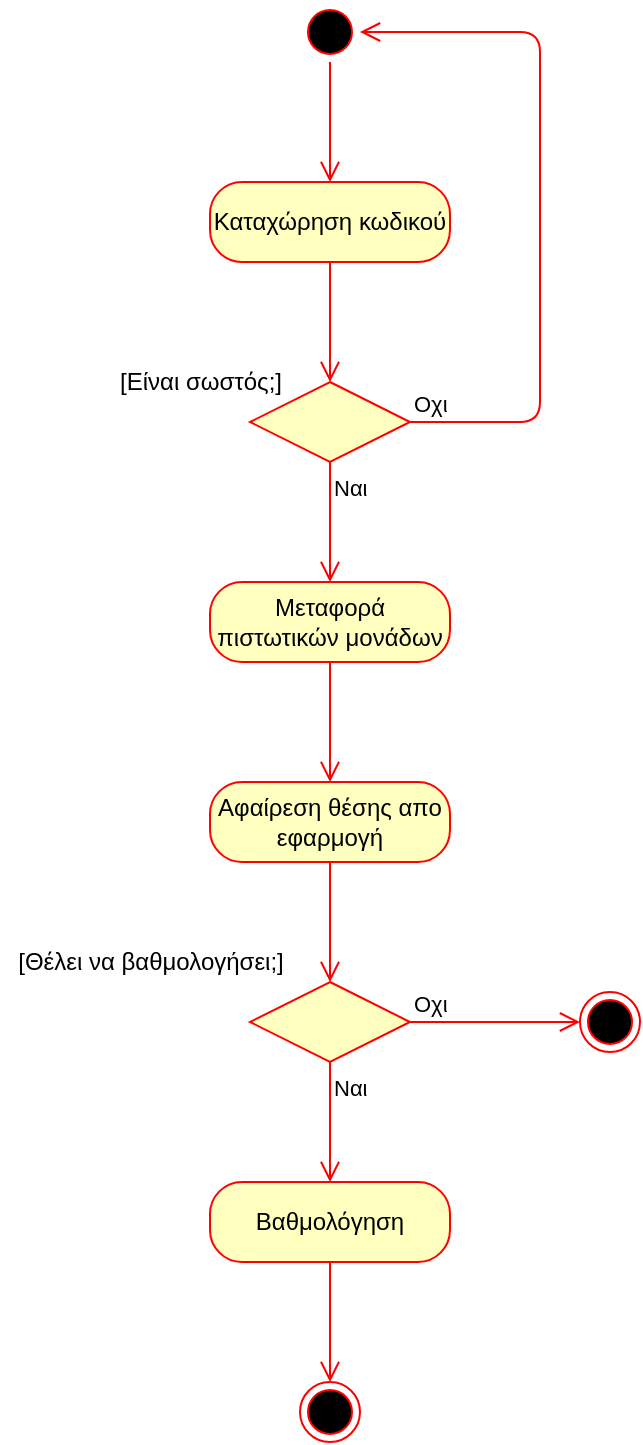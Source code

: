 <mxfile version="12.9.3" type="device"><diagram id="D8MkynsjJsLtBtWLPXRR" name="Page-1"><mxGraphModel dx="1086" dy="806" grid="1" gridSize="10" guides="1" tooltips="1" connect="1" arrows="1" fold="1" page="1" pageScale="1" pageWidth="850" pageHeight="1100" math="0" shadow="0"><root><mxCell id="0"/><mxCell id="1" parent="0"/><mxCell id="-N1Txm_9q9aS44aV507B-1" value="" style="ellipse;html=1;shape=startState;fillColor=#000000;strokeColor=#ff0000;" parent="1" vertex="1"><mxGeometry x="180" y="70" width="30" height="30" as="geometry"/></mxCell><mxCell id="-N1Txm_9q9aS44aV507B-2" value="" style="edgeStyle=orthogonalEdgeStyle;html=1;verticalAlign=bottom;endArrow=open;endSize=8;strokeColor=#ff0000;" parent="1" source="-N1Txm_9q9aS44aV507B-1" edge="1"><mxGeometry relative="1" as="geometry"><mxPoint x="195" y="160" as="targetPoint"/></mxGeometry></mxCell><mxCell id="-N1Txm_9q9aS44aV507B-3" value="Καταχώρηση κωδικού" style="rounded=1;whiteSpace=wrap;html=1;arcSize=40;fontColor=#000000;fillColor=#ffffc0;strokeColor=#ff0000;" parent="1" vertex="1"><mxGeometry x="135" y="160" width="120" height="40" as="geometry"/></mxCell><mxCell id="-N1Txm_9q9aS44aV507B-4" value="" style="edgeStyle=orthogonalEdgeStyle;html=1;verticalAlign=bottom;endArrow=open;endSize=8;strokeColor=#ff0000;" parent="1" source="-N1Txm_9q9aS44aV507B-3" edge="1"><mxGeometry relative="1" as="geometry"><mxPoint x="195" y="260" as="targetPoint"/></mxGeometry></mxCell><mxCell id="-N1Txm_9q9aS44aV507B-5" value="" style="rhombus;whiteSpace=wrap;html=1;fillColor=#ffffc0;strokeColor=#ff0000;" parent="1" vertex="1"><mxGeometry x="155" y="260" width="80" height="40" as="geometry"/></mxCell><mxCell id="-N1Txm_9q9aS44aV507B-6" value="Οχι" style="edgeStyle=orthogonalEdgeStyle;html=1;align=left;verticalAlign=bottom;endArrow=open;endSize=8;strokeColor=#ff0000;entryX=1;entryY=0.5;entryDx=0;entryDy=0;" parent="1" source="-N1Txm_9q9aS44aV507B-5" target="-N1Txm_9q9aS44aV507B-1" edge="1"><mxGeometry x="-1" relative="1" as="geometry"><mxPoint x="350" y="150" as="targetPoint"/><Array as="points"><mxPoint x="300" y="280"/><mxPoint x="300" y="85"/></Array></mxGeometry></mxCell><mxCell id="-N1Txm_9q9aS44aV507B-7" value="Ναι" style="edgeStyle=orthogonalEdgeStyle;html=1;align=left;verticalAlign=top;endArrow=open;endSize=8;strokeColor=#ff0000;" parent="1" source="-N1Txm_9q9aS44aV507B-5" edge="1"><mxGeometry x="-1" relative="1" as="geometry"><mxPoint x="195" y="360" as="targetPoint"/></mxGeometry></mxCell><mxCell id="-N1Txm_9q9aS44aV507B-8" value="[Είναι σωστός;]" style="text;html=1;align=center;verticalAlign=middle;resizable=0;points=[];autosize=1;" parent="1" vertex="1"><mxGeometry x="80" y="250" width="100" height="20" as="geometry"/></mxCell><mxCell id="-N1Txm_9q9aS44aV507B-9" value="Μεταφορά πιστωτικών μονάδων" style="rounded=1;whiteSpace=wrap;html=1;arcSize=40;fontColor=#000000;fillColor=#ffffc0;strokeColor=#ff0000;" parent="1" vertex="1"><mxGeometry x="135" y="360" width="120" height="40" as="geometry"/></mxCell><mxCell id="-N1Txm_9q9aS44aV507B-10" value="" style="edgeStyle=orthogonalEdgeStyle;html=1;verticalAlign=bottom;endArrow=open;endSize=8;strokeColor=#ff0000;" parent="1" source="-N1Txm_9q9aS44aV507B-9" edge="1"><mxGeometry relative="1" as="geometry"><mxPoint x="195" y="460" as="targetPoint"/></mxGeometry></mxCell><mxCell id="-N1Txm_9q9aS44aV507B-11" value="Αφαίρεση θέσης απο εφαρμογή" style="rounded=1;whiteSpace=wrap;html=1;arcSize=40;fontColor=#000000;fillColor=#ffffc0;strokeColor=#ff0000;" parent="1" vertex="1"><mxGeometry x="135" y="460" width="120" height="40" as="geometry"/></mxCell><mxCell id="-N1Txm_9q9aS44aV507B-12" value="" style="edgeStyle=orthogonalEdgeStyle;html=1;verticalAlign=bottom;endArrow=open;endSize=8;strokeColor=#ff0000;" parent="1" source="-N1Txm_9q9aS44aV507B-11" edge="1"><mxGeometry relative="1" as="geometry"><mxPoint x="195" y="560" as="targetPoint"/></mxGeometry></mxCell><mxCell id="-N1Txm_9q9aS44aV507B-13" value="" style="rhombus;whiteSpace=wrap;html=1;fillColor=#ffffc0;strokeColor=#ff0000;" parent="1" vertex="1"><mxGeometry x="155" y="560" width="80" height="40" as="geometry"/></mxCell><mxCell id="-N1Txm_9q9aS44aV507B-14" value="Οχι" style="edgeStyle=orthogonalEdgeStyle;html=1;align=left;verticalAlign=bottom;endArrow=open;endSize=8;strokeColor=#ff0000;" parent="1" source="-N1Txm_9q9aS44aV507B-13" target="-N1Txm_9q9aS44aV507B-20" edge="1"><mxGeometry x="-1" relative="1" as="geometry"><mxPoint x="335" y="580" as="targetPoint"/></mxGeometry></mxCell><mxCell id="-N1Txm_9q9aS44aV507B-15" value="Ναι" style="edgeStyle=orthogonalEdgeStyle;html=1;align=left;verticalAlign=top;endArrow=open;endSize=8;strokeColor=#ff0000;" parent="1" source="-N1Txm_9q9aS44aV507B-13" edge="1"><mxGeometry x="-1" relative="1" as="geometry"><mxPoint x="195" y="660" as="targetPoint"/></mxGeometry></mxCell><mxCell id="-N1Txm_9q9aS44aV507B-16" value="[Θέλει να βαθμολογήσει;]" style="text;html=1;align=center;verticalAlign=middle;resizable=0;points=[];autosize=1;" parent="1" vertex="1"><mxGeometry x="30" y="540" width="150" height="20" as="geometry"/></mxCell><mxCell id="-N1Txm_9q9aS44aV507B-17" value="Βαθμολόγηση" style="rounded=1;whiteSpace=wrap;html=1;arcSize=40;fontColor=#000000;fillColor=#ffffc0;strokeColor=#ff0000;" parent="1" vertex="1"><mxGeometry x="135" y="660" width="120" height="40" as="geometry"/></mxCell><mxCell id="-N1Txm_9q9aS44aV507B-18" value="" style="edgeStyle=orthogonalEdgeStyle;html=1;verticalAlign=bottom;endArrow=open;endSize=8;strokeColor=#ff0000;" parent="1" source="-N1Txm_9q9aS44aV507B-17" edge="1"><mxGeometry relative="1" as="geometry"><mxPoint x="195" y="760" as="targetPoint"/></mxGeometry></mxCell><mxCell id="-N1Txm_9q9aS44aV507B-19" value="" style="ellipse;html=1;shape=endState;fillColor=#000000;strokeColor=#ff0000;" parent="1" vertex="1"><mxGeometry x="180" y="760" width="30" height="30" as="geometry"/></mxCell><mxCell id="-N1Txm_9q9aS44aV507B-20" value="" style="ellipse;html=1;shape=endState;fillColor=#000000;strokeColor=#ff0000;" parent="1" vertex="1"><mxGeometry x="320" y="565" width="30" height="30" as="geometry"/></mxCell></root></mxGraphModel></diagram></mxfile>